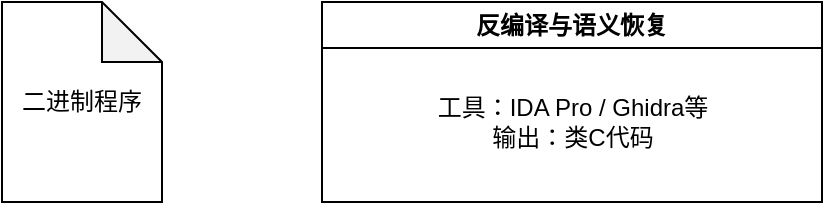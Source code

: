 <mxfile version="27.1.6">
  <diagram name="第 1 页" id="eBL2vpNSO-SFw83EQikt">
    <mxGraphModel dx="1042" dy="562" grid="1" gridSize="10" guides="1" tooltips="1" connect="1" arrows="1" fold="1" page="1" pageScale="1" pageWidth="827" pageHeight="1169" math="0" shadow="0">
      <root>
        <mxCell id="0" />
        <mxCell id="1" parent="0" />
        <mxCell id="XVMjnSvKcHxapfFBS7dv-2" value="二进制程序" style="shape=note;whiteSpace=wrap;html=1;backgroundOutline=1;darkOpacity=0.05;" vertex="1" parent="1">
          <mxGeometry x="180" y="240" width="80" height="100" as="geometry" />
        </mxCell>
        <mxCell id="XVMjnSvKcHxapfFBS7dv-3" value="反编译与语义恢复" style="swimlane;whiteSpace=wrap;html=1;" vertex="1" parent="1">
          <mxGeometry x="340" y="240" width="250" height="100" as="geometry" />
        </mxCell>
        <mxCell id="XVMjnSvKcHxapfFBS7dv-4" value="工具：IDA Pro / Ghidra等&lt;div&gt;输出：类C代码&lt;/div&gt;" style="text;html=1;align=center;verticalAlign=middle;resizable=0;points=[];autosize=1;strokeColor=none;fillColor=none;" vertex="1" parent="XVMjnSvKcHxapfFBS7dv-3">
          <mxGeometry x="45" y="40" width="160" height="40" as="geometry" />
        </mxCell>
      </root>
    </mxGraphModel>
  </diagram>
</mxfile>
